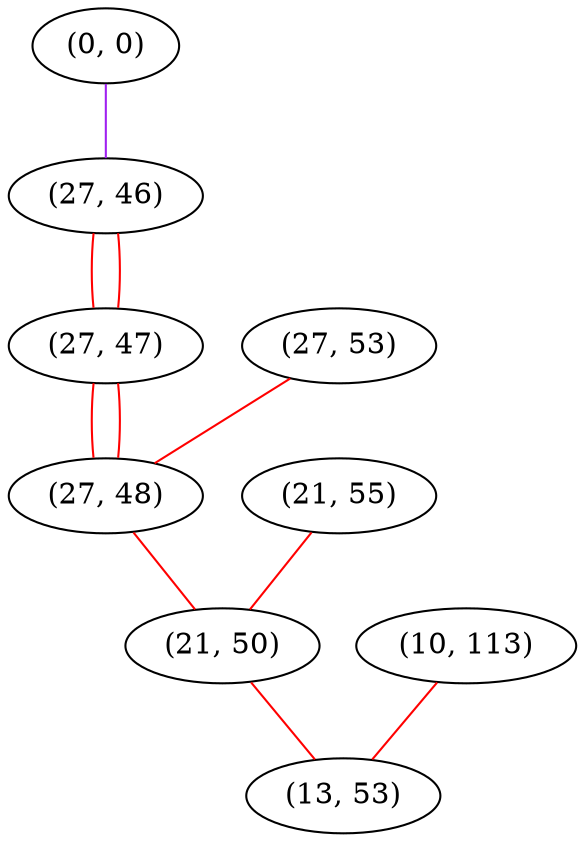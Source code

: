 graph "" {
"(0, 0)";
"(27, 46)";
"(10, 113)";
"(27, 53)";
"(27, 47)";
"(21, 55)";
"(27, 48)";
"(21, 50)";
"(13, 53)";
"(0, 0)" -- "(27, 46)"  [color=purple, key=0, weight=4];
"(27, 46)" -- "(27, 47)"  [color=red, key=0, weight=1];
"(27, 46)" -- "(27, 47)"  [color=red, key=1, weight=1];
"(10, 113)" -- "(13, 53)"  [color=red, key=0, weight=1];
"(27, 53)" -- "(27, 48)"  [color=red, key=0, weight=1];
"(27, 47)" -- "(27, 48)"  [color=red, key=0, weight=1];
"(27, 47)" -- "(27, 48)"  [color=red, key=1, weight=1];
"(21, 55)" -- "(21, 50)"  [color=red, key=0, weight=1];
"(27, 48)" -- "(21, 50)"  [color=red, key=0, weight=1];
"(21, 50)" -- "(13, 53)"  [color=red, key=0, weight=1];
}

